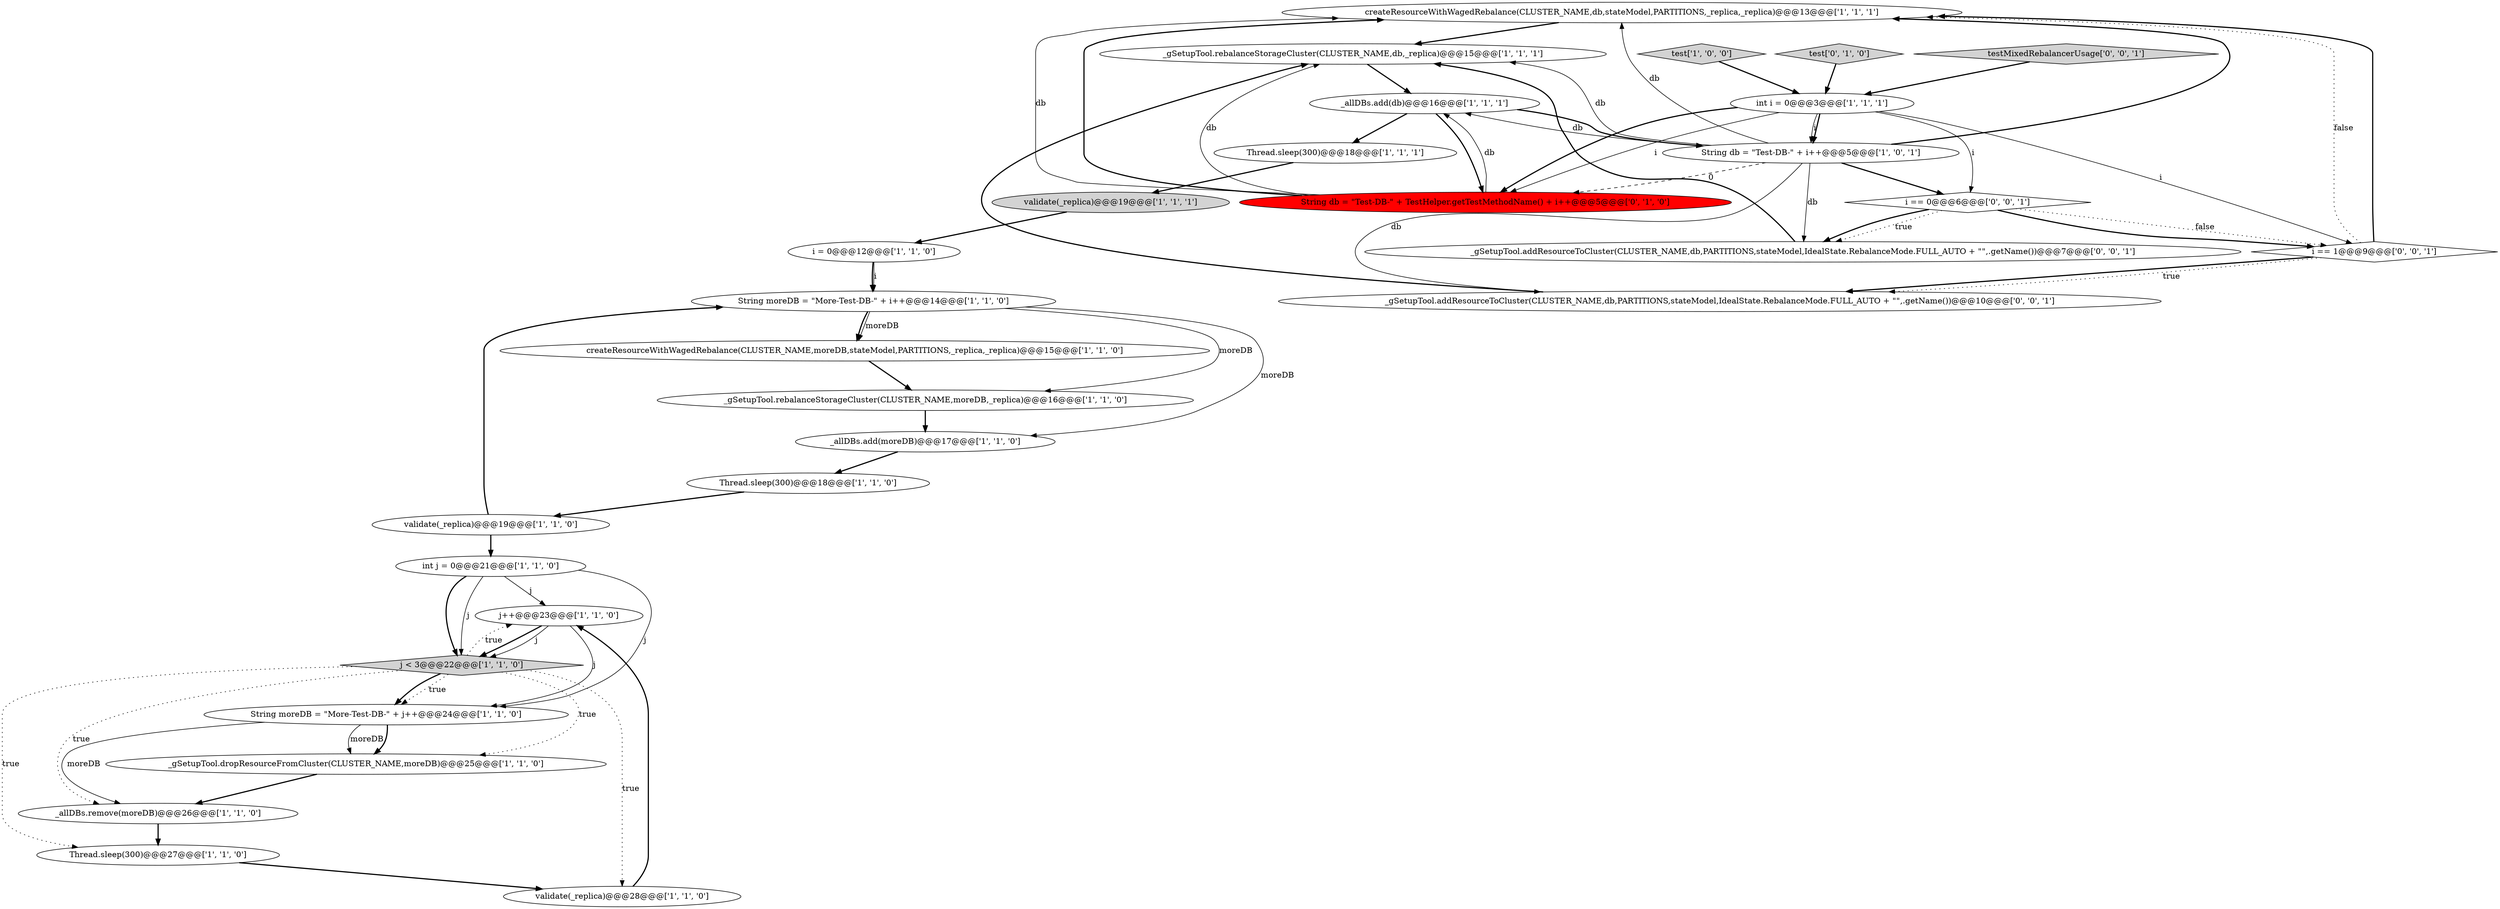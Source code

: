 digraph {
10 [style = filled, label = "createResourceWithWagedRebalance(CLUSTER_NAME,db,stateModel,PARTITIONS,_replica,_replica)@@@13@@@['1', '1', '1']", fillcolor = white, shape = ellipse image = "AAA0AAABBB1BBB"];
16 [style = filled, label = "j++@@@23@@@['1', '1', '0']", fillcolor = white, shape = ellipse image = "AAA0AAABBB1BBB"];
26 [style = filled, label = "i == 0@@@6@@@['0', '0', '1']", fillcolor = white, shape = diamond image = "AAA0AAABBB3BBB"];
11 [style = filled, label = "Thread.sleep(300)@@@18@@@['1', '1', '0']", fillcolor = white, shape = ellipse image = "AAA0AAABBB1BBB"];
1 [style = filled, label = "_gSetupTool.dropResourceFromCluster(CLUSTER_NAME,moreDB)@@@25@@@['1', '1', '0']", fillcolor = white, shape = ellipse image = "AAA0AAABBB1BBB"];
0 [style = filled, label = "validate(_replica)@@@19@@@['1', '1', '0']", fillcolor = white, shape = ellipse image = "AAA0AAABBB1BBB"];
15 [style = filled, label = "_allDBs.add(db)@@@16@@@['1', '1', '1']", fillcolor = white, shape = ellipse image = "AAA0AAABBB1BBB"];
25 [style = filled, label = "i == 1@@@9@@@['0', '0', '1']", fillcolor = white, shape = diamond image = "AAA0AAABBB3BBB"];
9 [style = filled, label = "Thread.sleep(300)@@@18@@@['1', '1', '1']", fillcolor = white, shape = ellipse image = "AAA0AAABBB1BBB"];
27 [style = filled, label = "_gSetupTool.addResourceToCluster(CLUSTER_NAME,db,PARTITIONS,stateModel,IdealState.RebalanceMode.FULL_AUTO + \"\",.getName())@@@7@@@['0', '0', '1']", fillcolor = white, shape = ellipse image = "AAA0AAABBB3BBB"];
29 [style = filled, label = "_gSetupTool.addResourceToCluster(CLUSTER_NAME,db,PARTITIONS,stateModel,IdealState.RebalanceMode.FULL_AUTO + \"\",.getName())@@@10@@@['0', '0', '1']", fillcolor = white, shape = ellipse image = "AAA0AAABBB3BBB"];
19 [style = filled, label = "int i = 0@@@3@@@['1', '1', '1']", fillcolor = white, shape = ellipse image = "AAA0AAABBB1BBB"];
2 [style = filled, label = "_gSetupTool.rebalanceStorageCluster(CLUSTER_NAME,moreDB,_replica)@@@16@@@['1', '1', '0']", fillcolor = white, shape = ellipse image = "AAA0AAABBB1BBB"];
24 [style = filled, label = "test['0', '1', '0']", fillcolor = lightgray, shape = diamond image = "AAA0AAABBB2BBB"];
22 [style = filled, label = "validate(_replica)@@@28@@@['1', '1', '0']", fillcolor = white, shape = ellipse image = "AAA0AAABBB1BBB"];
7 [style = filled, label = "int j = 0@@@21@@@['1', '1', '0']", fillcolor = white, shape = ellipse image = "AAA0AAABBB1BBB"];
12 [style = filled, label = "createResourceWithWagedRebalance(CLUSTER_NAME,moreDB,stateModel,PARTITIONS,_replica,_replica)@@@15@@@['1', '1', '0']", fillcolor = white, shape = ellipse image = "AAA0AAABBB1BBB"];
23 [style = filled, label = "String db = \"Test-DB-\" + TestHelper.getTestMethodName() + i++@@@5@@@['0', '1', '0']", fillcolor = red, shape = ellipse image = "AAA1AAABBB2BBB"];
18 [style = filled, label = "String moreDB = \"More-Test-DB-\" + i++@@@14@@@['1', '1', '0']", fillcolor = white, shape = ellipse image = "AAA0AAABBB1BBB"];
21 [style = filled, label = "Thread.sleep(300)@@@27@@@['1', '1', '0']", fillcolor = white, shape = ellipse image = "AAA0AAABBB1BBB"];
14 [style = filled, label = "String db = \"Test-DB-\" + i++@@@5@@@['1', '0', '1']", fillcolor = white, shape = ellipse image = "AAA0AAABBB1BBB"];
6 [style = filled, label = "i = 0@@@12@@@['1', '1', '0']", fillcolor = white, shape = ellipse image = "AAA0AAABBB1BBB"];
8 [style = filled, label = "_allDBs.add(moreDB)@@@17@@@['1', '1', '0']", fillcolor = white, shape = ellipse image = "AAA0AAABBB1BBB"];
17 [style = filled, label = "_allDBs.remove(moreDB)@@@26@@@['1', '1', '0']", fillcolor = white, shape = ellipse image = "AAA0AAABBB1BBB"];
13 [style = filled, label = "j < 3@@@22@@@['1', '1', '0']", fillcolor = lightgray, shape = diamond image = "AAA0AAABBB1BBB"];
28 [style = filled, label = "testMixedRebalancerUsage['0', '0', '1']", fillcolor = lightgray, shape = diamond image = "AAA0AAABBB3BBB"];
3 [style = filled, label = "validate(_replica)@@@19@@@['1', '1', '1']", fillcolor = lightgray, shape = ellipse image = "AAA0AAABBB1BBB"];
4 [style = filled, label = "String moreDB = \"More-Test-DB-\" + j++@@@24@@@['1', '1', '0']", fillcolor = white, shape = ellipse image = "AAA0AAABBB1BBB"];
5 [style = filled, label = "test['1', '0', '0']", fillcolor = lightgray, shape = diamond image = "AAA0AAABBB1BBB"];
20 [style = filled, label = "_gSetupTool.rebalanceStorageCluster(CLUSTER_NAME,db,_replica)@@@15@@@['1', '1', '1']", fillcolor = white, shape = ellipse image = "AAA0AAABBB1BBB"];
7->13 [style = bold, label=""];
15->23 [style = bold, label=""];
23->15 [style = solid, label="db"];
7->13 [style = solid, label="j"];
16->13 [style = bold, label=""];
10->20 [style = bold, label=""];
4->1 [style = solid, label="moreDB"];
13->16 [style = dotted, label="true"];
24->19 [style = bold, label=""];
13->17 [style = dotted, label="true"];
15->14 [style = bold, label=""];
16->4 [style = solid, label="j"];
18->2 [style = solid, label="moreDB"];
19->14 [style = solid, label="i"];
18->8 [style = solid, label="moreDB"];
6->18 [style = bold, label=""];
22->16 [style = bold, label=""];
26->27 [style = dotted, label="true"];
14->20 [style = solid, label="db"];
26->25 [style = bold, label=""];
14->10 [style = solid, label="db"];
18->12 [style = bold, label=""];
14->10 [style = bold, label=""];
3->6 [style = bold, label=""];
25->29 [style = bold, label=""];
25->29 [style = dotted, label="true"];
25->10 [style = dotted, label="false"];
19->26 [style = solid, label="i"];
16->13 [style = solid, label="j"];
1->17 [style = bold, label=""];
0->7 [style = bold, label=""];
7->4 [style = solid, label="j"];
6->18 [style = solid, label="i"];
5->19 [style = bold, label=""];
14->26 [style = bold, label=""];
13->1 [style = dotted, label="true"];
19->25 [style = solid, label="i"];
12->2 [style = bold, label=""];
26->27 [style = bold, label=""];
11->0 [style = bold, label=""];
29->20 [style = bold, label=""];
14->23 [style = dashed, label="0"];
19->14 [style = bold, label=""];
13->22 [style = dotted, label="true"];
13->21 [style = dotted, label="true"];
21->22 [style = bold, label=""];
15->9 [style = bold, label=""];
18->12 [style = solid, label="moreDB"];
4->17 [style = solid, label="moreDB"];
19->23 [style = bold, label=""];
23->20 [style = solid, label="db"];
23->10 [style = solid, label="db"];
23->10 [style = bold, label=""];
14->15 [style = solid, label="db"];
28->19 [style = bold, label=""];
9->3 [style = bold, label=""];
0->18 [style = bold, label=""];
25->10 [style = bold, label=""];
4->1 [style = bold, label=""];
20->15 [style = bold, label=""];
8->11 [style = bold, label=""];
17->21 [style = bold, label=""];
14->27 [style = solid, label="db"];
27->20 [style = bold, label=""];
13->4 [style = dotted, label="true"];
14->29 [style = solid, label="db"];
2->8 [style = bold, label=""];
7->16 [style = solid, label="j"];
19->23 [style = solid, label="i"];
13->4 [style = bold, label=""];
26->25 [style = dotted, label="false"];
}
